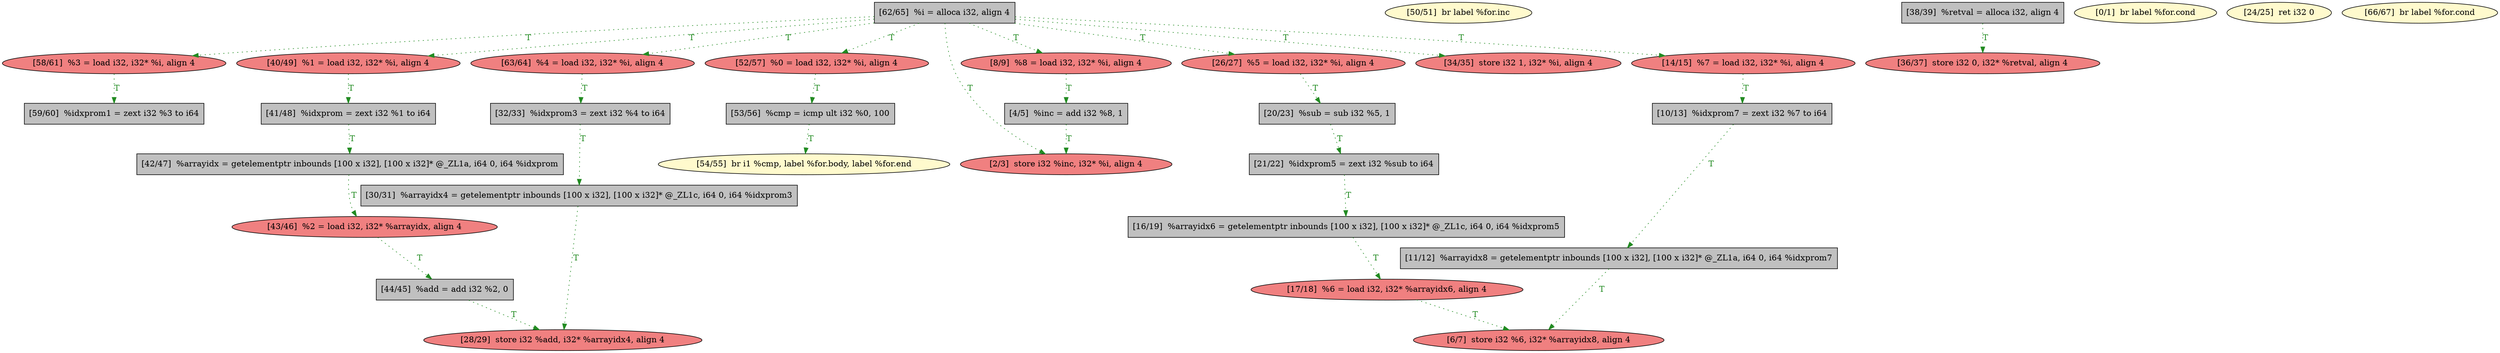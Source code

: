 
digraph G {


node63 [fillcolor=lemonchiffon,label="[54/55]  br i1 %cmp, label %for.body, label %for.end",shape=ellipse,style=filled ]
node62 [fillcolor=lightcoral,label="[17/18]  %6 = load i32, i32* %arrayidx6, align 4",shape=ellipse,style=filled ]
node61 [fillcolor=lightcoral,label="[43/46]  %2 = load i32, i32* %arrayidx, align 4",shape=ellipse,style=filled ]
node60 [fillcolor=grey,label="[42/47]  %arrayidx = getelementptr inbounds [100 x i32], [100 x i32]* @_ZL1a, i64 0, i64 %idxprom",shape=rectangle,style=filled ]
node58 [fillcolor=grey,label="[41/48]  %idxprom = zext i32 %1 to i64",shape=rectangle,style=filled ]
node57 [fillcolor=grey,label="[59/60]  %idxprom1 = zext i32 %3 to i64",shape=rectangle,style=filled ]
node56 [fillcolor=lightcoral,label="[58/61]  %3 = load i32, i32* %i, align 4",shape=ellipse,style=filled ]
node59 [fillcolor=grey,label="[62/65]  %i = alloca i32, align 4",shape=rectangle,style=filled ]
node53 [fillcolor=lemonchiffon,label="[50/51]  br label %for.inc",shape=ellipse,style=filled ]
node52 [fillcolor=lightcoral,label="[40/49]  %1 = load i32, i32* %i, align 4",shape=ellipse,style=filled ]
node51 [fillcolor=grey,label="[38/39]  %retval = alloca i32, align 4",shape=rectangle,style=filled ]
node39 [fillcolor=grey,label="[10/13]  %idxprom7 = zext i32 %7 to i64",shape=rectangle,style=filled ]
node65 [fillcolor=grey,label="[11/12]  %arrayidx8 = getelementptr inbounds [100 x i32], [100 x i32]* @_ZL1a, i64 0, i64 %idxprom7",shape=rectangle,style=filled ]
node64 [fillcolor=grey,label="[44/45]  %add = add i32 %2, 0",shape=rectangle,style=filled ]
node44 [fillcolor=lightcoral,label="[26/27]  %5 = load i32, i32* %i, align 4",shape=ellipse,style=filled ]
node38 [fillcolor=lightcoral,label="[8/9]  %8 = load i32, i32* %i, align 4",shape=ellipse,style=filled ]
node36 [fillcolor=grey,label="[4/5]  %inc = add i32 %8, 1",shape=rectangle,style=filled ]
node47 [fillcolor=grey,label="[32/33]  %idxprom3 = zext i32 %4 to i64",shape=rectangle,style=filled ]
node50 [fillcolor=grey,label="[21/22]  %idxprom5 = zext i32 %sub to i64",shape=rectangle,style=filled ]
node34 [fillcolor=lemonchiffon,label="[0/1]  br label %for.cond",shape=ellipse,style=filled ]
node45 [fillcolor=lightcoral,label="[28/29]  store i32 %add, i32* %arrayidx4, align 4",shape=ellipse,style=filled ]
node54 [fillcolor=lightcoral,label="[52/57]  %0 = load i32, i32* %i, align 4",shape=ellipse,style=filled ]
node40 [fillcolor=lightcoral,label="[14/15]  %7 = load i32, i32* %i, align 4",shape=ellipse,style=filled ]
node67 [fillcolor=lightcoral,label="[63/64]  %4 = load i32, i32* %i, align 4",shape=ellipse,style=filled ]
node48 [fillcolor=lightcoral,label="[34/35]  store i32 1, i32* %i, align 4",shape=ellipse,style=filled ]
node35 [fillcolor=lightcoral,label="[2/3]  store i32 %inc, i32* %i, align 4",shape=ellipse,style=filled ]
node49 [fillcolor=lightcoral,label="[36/37]  store i32 0, i32* %retval, align 4",shape=ellipse,style=filled ]
node37 [fillcolor=lightcoral,label="[6/7]  store i32 %6, i32* %arrayidx8, align 4",shape=ellipse,style=filled ]
node41 [fillcolor=grey,label="[16/19]  %arrayidx6 = getelementptr inbounds [100 x i32], [100 x i32]* @_ZL1c, i64 0, i64 %idxprom5",shape=rectangle,style=filled ]
node43 [fillcolor=lemonchiffon,label="[24/25]  ret i32 0",shape=ellipse,style=filled ]
node42 [fillcolor=grey,label="[20/23]  %sub = sub i32 %5, 1",shape=rectangle,style=filled ]
node66 [fillcolor=lemonchiffon,label="[66/67]  br label %for.cond",shape=ellipse,style=filled ]
node55 [fillcolor=grey,label="[53/56]  %cmp = icmp ult i32 %0, 100",shape=rectangle,style=filled ]
node46 [fillcolor=grey,label="[30/31]  %arrayidx4 = getelementptr inbounds [100 x i32], [100 x i32]* @_ZL1c, i64 0, i64 %idxprom3",shape=rectangle,style=filled ]

node61->node64 [style=dotted,color=forestgreen,label="T",fontcolor=forestgreen ]
node56->node57 [style=dotted,color=forestgreen,label="T",fontcolor=forestgreen ]
node58->node60 [style=dotted,color=forestgreen,label="T",fontcolor=forestgreen ]
node59->node48 [style=dotted,color=forestgreen,label="T",fontcolor=forestgreen ]
node40->node39 [style=dotted,color=forestgreen,label="T",fontcolor=forestgreen ]
node59->node54 [style=dotted,color=forestgreen,label="T",fontcolor=forestgreen ]
node64->node45 [style=dotted,color=forestgreen,label="T",fontcolor=forestgreen ]
node59->node35 [style=dotted,color=forestgreen,label="T",fontcolor=forestgreen ]
node59->node56 [style=dotted,color=forestgreen,label="T",fontcolor=forestgreen ]
node59->node38 [style=dotted,color=forestgreen,label="T",fontcolor=forestgreen ]
node42->node50 [style=dotted,color=forestgreen,label="T",fontcolor=forestgreen ]
node36->node35 [style=dotted,color=forestgreen,label="T",fontcolor=forestgreen ]
node60->node61 [style=dotted,color=forestgreen,label="T",fontcolor=forestgreen ]
node59->node67 [style=dotted,color=forestgreen,label="T",fontcolor=forestgreen ]
node67->node47 [style=dotted,color=forestgreen,label="T",fontcolor=forestgreen ]
node54->node55 [style=dotted,color=forestgreen,label="T",fontcolor=forestgreen ]
node65->node37 [style=dotted,color=forestgreen,label="T",fontcolor=forestgreen ]
node39->node65 [style=dotted,color=forestgreen,label="T",fontcolor=forestgreen ]
node38->node36 [style=dotted,color=forestgreen,label="T",fontcolor=forestgreen ]
node55->node63 [style=dotted,color=forestgreen,label="T",fontcolor=forestgreen ]
node44->node42 [style=dotted,color=forestgreen,label="T",fontcolor=forestgreen ]
node52->node58 [style=dotted,color=forestgreen,label="T",fontcolor=forestgreen ]
node62->node37 [style=dotted,color=forestgreen,label="T",fontcolor=forestgreen ]
node51->node49 [style=dotted,color=forestgreen,label="T",fontcolor=forestgreen ]
node50->node41 [style=dotted,color=forestgreen,label="T",fontcolor=forestgreen ]
node46->node45 [style=dotted,color=forestgreen,label="T",fontcolor=forestgreen ]
node59->node52 [style=dotted,color=forestgreen,label="T",fontcolor=forestgreen ]
node47->node46 [style=dotted,color=forestgreen,label="T",fontcolor=forestgreen ]
node41->node62 [style=dotted,color=forestgreen,label="T",fontcolor=forestgreen ]
node59->node40 [style=dotted,color=forestgreen,label="T",fontcolor=forestgreen ]
node59->node44 [style=dotted,color=forestgreen,label="T",fontcolor=forestgreen ]


}
